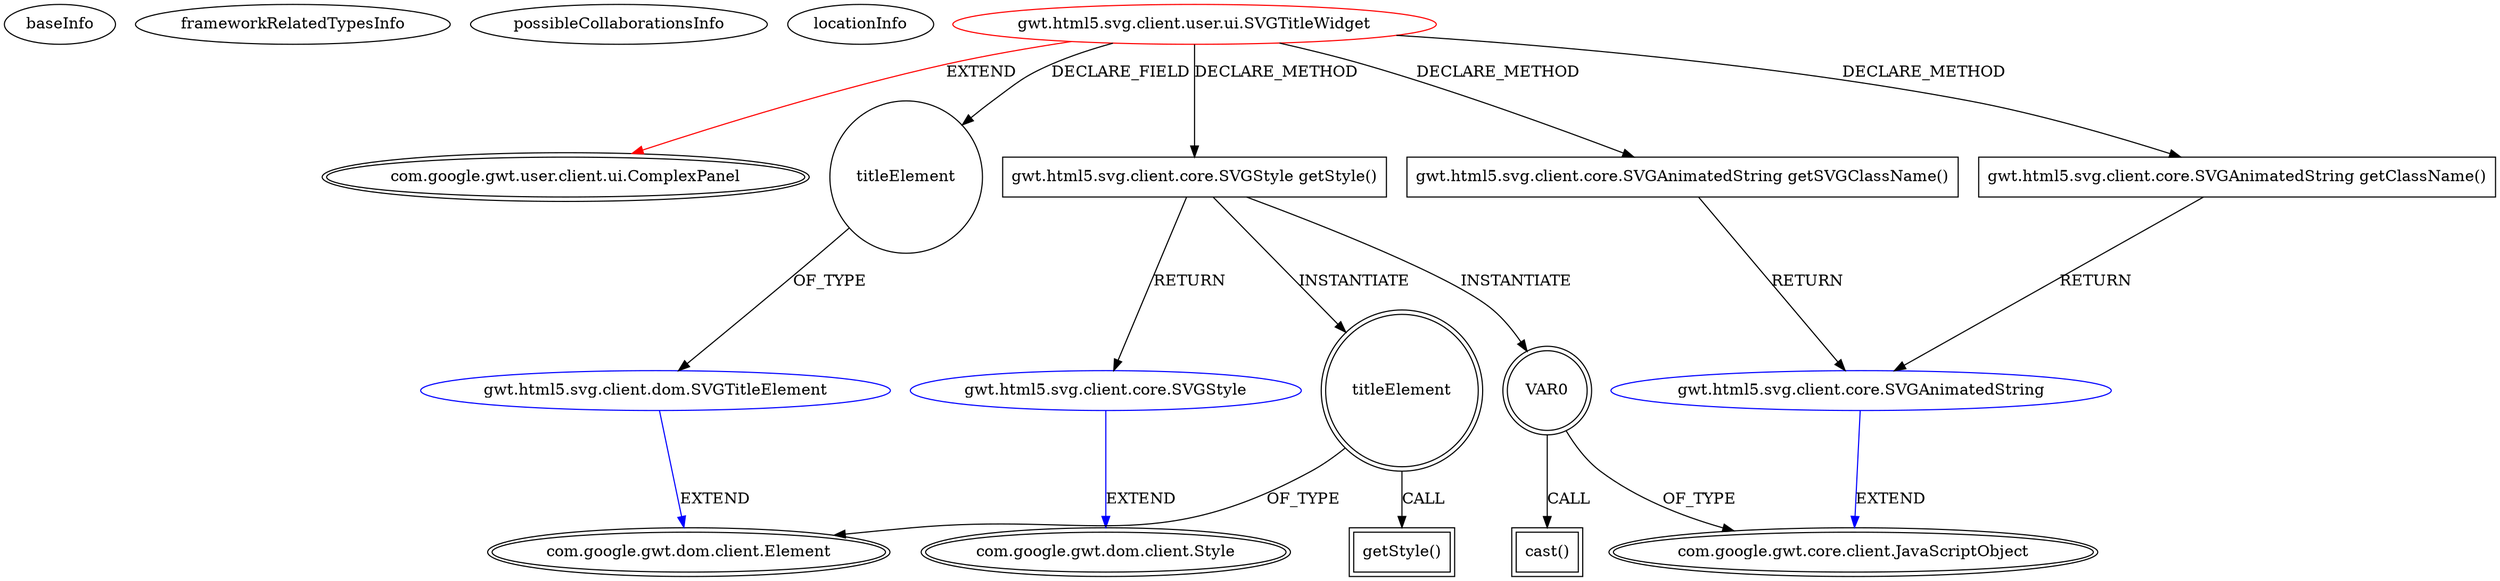 digraph {
baseInfo[graphId=3988,category="extension_graph",isAnonymous=false,possibleRelation=true]
frameworkRelatedTypesInfo[0="com.google.gwt.user.client.ui.ComplexPanel"]
possibleCollaborationsInfo[0="3988~FIELD_DECLARATION-~com.google.gwt.user.client.ui.ComplexPanel ~com.google.gwt.dom.client.Element ~false~false",1="3988~CLIENT_METHOD_DECLARATION-RETURN_TYPE-~com.google.gwt.user.client.ui.ComplexPanel ~com.google.gwt.dom.client.Style ~false~false",2="3988~CLIENT_METHOD_DECLARATION-RETURN_TYPE-CLIENT_METHOD_DECLARATION-RETURN_TYPE-~com.google.gwt.user.client.ui.ComplexPanel ~com.google.gwt.core.client.JavaScriptObject ~false~false"]
locationInfo[projectName="mguiral-GwtSvgLib",filePath="/mguiral-GwtSvgLib/GwtSvgLib-master/src/gwt/html5/svg/client/user/ui/SVGTitleWidget.java",contextSignature="SVGTitleWidget",graphId="3988"]
0[label="gwt.html5.svg.client.user.ui.SVGTitleWidget",vertexType="ROOT_CLIENT_CLASS_DECLARATION",isFrameworkType=false,color=red]
1[label="com.google.gwt.user.client.ui.ComplexPanel",vertexType="FRAMEWORK_CLASS_TYPE",isFrameworkType=true,peripheries=2]
2[label="titleElement",vertexType="FIELD_DECLARATION",isFrameworkType=false,shape=circle]
3[label="gwt.html5.svg.client.dom.SVGTitleElement",vertexType="REFERENCE_CLIENT_CLASS_DECLARATION",isFrameworkType=false,color=blue]
4[label="com.google.gwt.dom.client.Element",vertexType="FRAMEWORK_CLASS_TYPE",isFrameworkType=true,peripheries=2]
6[label="gwt.html5.svg.client.core.SVGAnimatedString getSVGClassName()",vertexType="CLIENT_METHOD_DECLARATION",isFrameworkType=false,shape=box]
7[label="gwt.html5.svg.client.core.SVGAnimatedString",vertexType="REFERENCE_CLIENT_CLASS_DECLARATION",isFrameworkType=false,color=blue]
8[label="com.google.gwt.core.client.JavaScriptObject",vertexType="FRAMEWORK_CLASS_TYPE",isFrameworkType=true,peripheries=2]
10[label="gwt.html5.svg.client.core.SVGAnimatedString getClassName()",vertexType="CLIENT_METHOD_DECLARATION",isFrameworkType=false,shape=box]
12[label="gwt.html5.svg.client.core.SVGStyle getStyle()",vertexType="CLIENT_METHOD_DECLARATION",isFrameworkType=false,shape=box]
13[label="gwt.html5.svg.client.core.SVGStyle",vertexType="REFERENCE_CLIENT_CLASS_DECLARATION",isFrameworkType=false,color=blue]
14[label="com.google.gwt.dom.client.Style",vertexType="FRAMEWORK_CLASS_TYPE",isFrameworkType=true,peripheries=2]
15[label="VAR0",vertexType="VARIABLE_EXPRESION",isFrameworkType=true,peripheries=2,shape=circle]
16[label="cast()",vertexType="INSIDE_CALL",isFrameworkType=true,peripheries=2,shape=box]
18[label="titleElement",vertexType="VARIABLE_EXPRESION",isFrameworkType=true,peripheries=2,shape=circle]
19[label="getStyle()",vertexType="INSIDE_CALL",isFrameworkType=true,peripheries=2,shape=box]
0->1[label="EXTEND",color=red]
0->2[label="DECLARE_FIELD"]
3->4[label="EXTEND",color=blue]
2->3[label="OF_TYPE"]
0->6[label="DECLARE_METHOD"]
7->8[label="EXTEND",color=blue]
6->7[label="RETURN"]
0->10[label="DECLARE_METHOD"]
10->7[label="RETURN"]
0->12[label="DECLARE_METHOD"]
13->14[label="EXTEND",color=blue]
12->13[label="RETURN"]
12->15[label="INSTANTIATE"]
15->8[label="OF_TYPE"]
15->16[label="CALL"]
12->18[label="INSTANTIATE"]
18->4[label="OF_TYPE"]
18->19[label="CALL"]
}
